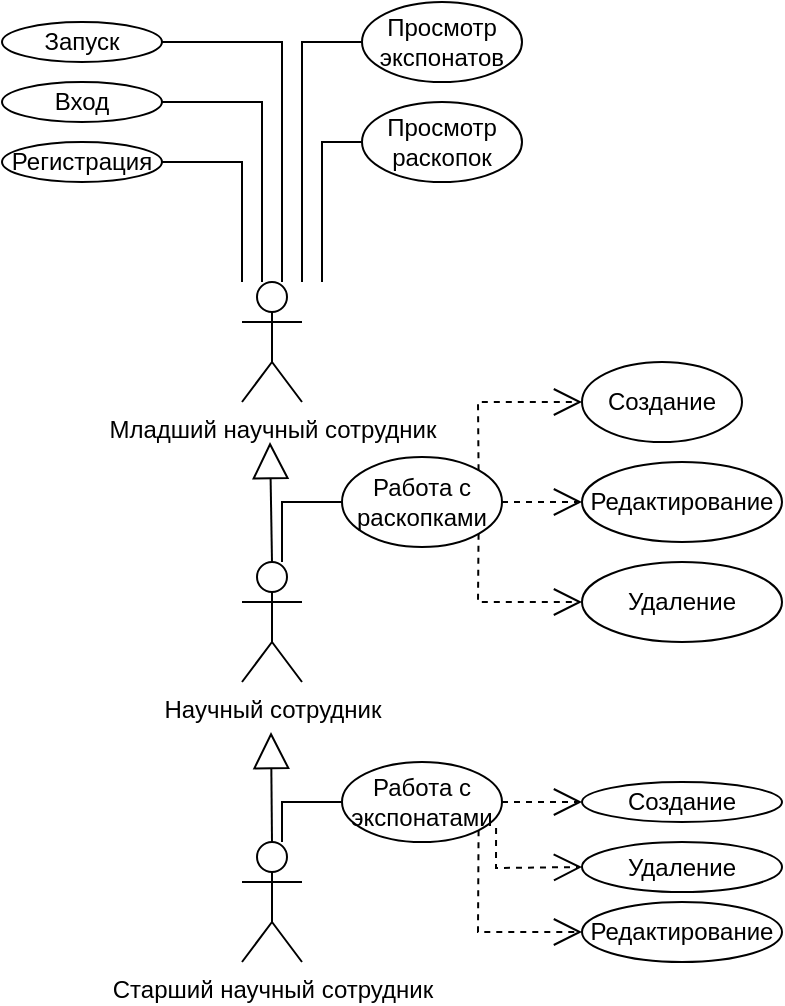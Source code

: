 <mxfile version="20.7.4" type="device"><diagram id="0IGd4lo29j1MvU_VLNlz" name="Страница 1"><mxGraphModel dx="1195" dy="708" grid="1" gridSize="10" guides="1" tooltips="1" connect="1" arrows="1" fold="1" page="1" pageScale="1" pageWidth="827" pageHeight="1169" math="0" shadow="0"><root><mxCell id="0"/><mxCell id="1" parent="0"/><mxCell id="bGXwNvkmvV8aNvhXHTD2-5" value="Младший научный сотрудник" style="shape=umlActor;verticalLabelPosition=bottom;verticalAlign=top;html=1;outlineConnect=0;" parent="1" vertex="1"><mxGeometry x="240" y="170" width="30" height="60" as="geometry"/></mxCell><mxCell id="bGXwNvkmvV8aNvhXHTD2-6" value="Вход" style="ellipse;whiteSpace=wrap;html=1;" parent="1" vertex="1"><mxGeometry x="120" y="70" width="80" height="20" as="geometry"/></mxCell><mxCell id="bGXwNvkmvV8aNvhXHTD2-7" value="Регистрация" style="ellipse;whiteSpace=wrap;html=1;" parent="1" vertex="1"><mxGeometry x="120" y="100" width="80" height="20" as="geometry"/></mxCell><mxCell id="bGXwNvkmvV8aNvhXHTD2-10" value="" style="endArrow=none;html=1;rounded=0;entryX=1;entryY=0.5;entryDx=0;entryDy=0;" parent="1" target="bGXwNvkmvV8aNvhXHTD2-11" edge="1"><mxGeometry width="50" height="50" relative="1" as="geometry"><mxPoint x="260" y="170" as="sourcePoint"/><mxPoint x="260" y="50" as="targetPoint"/><Array as="points"><mxPoint x="260" y="50"/></Array></mxGeometry></mxCell><mxCell id="bGXwNvkmvV8aNvhXHTD2-11" value="Запуск" style="ellipse;whiteSpace=wrap;html=1;" parent="1" vertex="1"><mxGeometry x="120" y="40" width="80" height="20" as="geometry"/></mxCell><mxCell id="bGXwNvkmvV8aNvhXHTD2-12" value="" style="endArrow=none;html=1;rounded=0;entryX=0;entryY=0.5;entryDx=0;entryDy=0;" parent="1" target="bGXwNvkmvV8aNvhXHTD2-15" edge="1"><mxGeometry width="50" height="50" relative="1" as="geometry"><mxPoint x="270" y="170" as="sourcePoint"/><mxPoint x="270" y="50.0" as="targetPoint"/><Array as="points"><mxPoint x="270" y="50"/></Array></mxGeometry></mxCell><mxCell id="bGXwNvkmvV8aNvhXHTD2-13" value="" style="endArrow=none;html=1;rounded=0;entryX=1;entryY=0.5;entryDx=0;entryDy=0;" parent="1" target="bGXwNvkmvV8aNvhXHTD2-7" edge="1"><mxGeometry width="50" height="50" relative="1" as="geometry"><mxPoint x="240.0" y="170" as="sourcePoint"/><mxPoint x="240.0" y="50.0" as="targetPoint"/><Array as="points"><mxPoint x="240" y="110"/></Array></mxGeometry></mxCell><mxCell id="bGXwNvkmvV8aNvhXHTD2-14" value="" style="endArrow=none;html=1;rounded=0;entryX=1;entryY=0.5;entryDx=0;entryDy=0;" parent="1" target="bGXwNvkmvV8aNvhXHTD2-6" edge="1"><mxGeometry width="50" height="50" relative="1" as="geometry"><mxPoint x="250.0" y="170" as="sourcePoint"/><mxPoint x="250.0" y="50.0" as="targetPoint"/><Array as="points"><mxPoint x="250" y="80"/></Array></mxGeometry></mxCell><mxCell id="bGXwNvkmvV8aNvhXHTD2-15" value="Просмотр экспонатов" style="ellipse;whiteSpace=wrap;html=1;" parent="1" vertex="1"><mxGeometry x="300" y="30" width="80" height="40" as="geometry"/></mxCell><mxCell id="bGXwNvkmvV8aNvhXHTD2-16" value="Научный сотрудник" style="shape=umlActor;verticalLabelPosition=bottom;verticalAlign=top;html=1;outlineConnect=0;" parent="1" vertex="1"><mxGeometry x="240" y="310" width="30" height="60" as="geometry"/></mxCell><mxCell id="bGXwNvkmvV8aNvhXHTD2-17" value="" style="endArrow=block;endSize=16;endFill=0;html=1;rounded=0;exitX=0.5;exitY=0;exitDx=0;exitDy=0;exitPerimeter=0;" parent="1" source="bGXwNvkmvV8aNvhXHTD2-16" edge="1"><mxGeometry width="160" relative="1" as="geometry"><mxPoint x="174" y="270" as="sourcePoint"/><mxPoint x="254" y="250" as="targetPoint"/></mxGeometry></mxCell><mxCell id="bGXwNvkmvV8aNvhXHTD2-21" value="" style="endArrow=none;html=1;rounded=0;entryX=0;entryY=0.5;entryDx=0;entryDy=0;" parent="1" target="bGXwNvkmvV8aNvhXHTD2-22" edge="1"><mxGeometry width="50" height="50" relative="1" as="geometry"><mxPoint x="260" y="310" as="sourcePoint"/><mxPoint x="260" y="280" as="targetPoint"/><Array as="points"><mxPoint x="260" y="280"/></Array></mxGeometry></mxCell><mxCell id="bGXwNvkmvV8aNvhXHTD2-22" value="Работа с раскопками" style="ellipse;whiteSpace=wrap;html=1;" parent="1" vertex="1"><mxGeometry x="290" y="257.5" width="80" height="45" as="geometry"/></mxCell><mxCell id="bGXwNvkmvV8aNvhXHTD2-23" value="" style="endArrow=open;endSize=12;dashed=1;html=1;rounded=0;exitX=1;exitY=0;exitDx=0;exitDy=0;entryX=0;entryY=0.5;entryDx=0;entryDy=0;" parent="1" source="bGXwNvkmvV8aNvhXHTD2-22" target="bGXwNvkmvV8aNvhXHTD2-24" edge="1"><mxGeometry width="160" relative="1" as="geometry"><mxPoint x="410" y="290" as="sourcePoint"/><mxPoint x="340" y="190" as="targetPoint"/><Array as="points"><mxPoint x="358" y="230"/></Array></mxGeometry></mxCell><mxCell id="bGXwNvkmvV8aNvhXHTD2-24" value="Создание" style="ellipse;whiteSpace=wrap;html=1;" parent="1" vertex="1"><mxGeometry x="410" y="210" width="80" height="40" as="geometry"/></mxCell><mxCell id="bGXwNvkmvV8aNvhXHTD2-25" value="Редактирование" style="ellipse;whiteSpace=wrap;html=1;" parent="1" vertex="1"><mxGeometry x="410" y="260" width="100" height="40" as="geometry"/></mxCell><mxCell id="bGXwNvkmvV8aNvhXHTD2-26" value="" style="endArrow=open;endSize=12;dashed=1;html=1;rounded=0;entryX=0;entryY=0.5;entryDx=0;entryDy=0;exitX=1;exitY=0.5;exitDx=0;exitDy=0;" parent="1" source="bGXwNvkmvV8aNvhXHTD2-22" target="bGXwNvkmvV8aNvhXHTD2-25" edge="1"><mxGeometry width="160" relative="1" as="geometry"><mxPoint x="350" y="260" as="sourcePoint"/><mxPoint x="370" y="100" as="targetPoint"/></mxGeometry></mxCell><mxCell id="bGXwNvkmvV8aNvhXHTD2-27" value="Старший научный сотрудник" style="shape=umlActor;verticalLabelPosition=bottom;verticalAlign=top;html=1;outlineConnect=0;" parent="1" vertex="1"><mxGeometry x="240" y="450" width="30" height="60" as="geometry"/></mxCell><mxCell id="bGXwNvkmvV8aNvhXHTD2-29" value="Работа с экспонатами" style="ellipse;whiteSpace=wrap;html=1;" parent="1" vertex="1"><mxGeometry x="290" y="410" width="80" height="40" as="geometry"/></mxCell><mxCell id="bGXwNvkmvV8aNvhXHTD2-30" value="" style="endArrow=open;endSize=12;dashed=1;html=1;rounded=0;entryX=0;entryY=0.5;entryDx=0;entryDy=0;exitX=1;exitY=0.5;exitDx=0;exitDy=0;" parent="1" source="bGXwNvkmvV8aNvhXHTD2-29" target="bGXwNvkmvV8aNvhXHTD2-32" edge="1"><mxGeometry width="160" relative="1" as="geometry"><mxPoint x="370" y="424.63" as="sourcePoint"/><mxPoint x="410" y="424.63" as="targetPoint"/></mxGeometry></mxCell><mxCell id="bGXwNvkmvV8aNvhXHTD2-31" value="Редактирование" style="ellipse;whiteSpace=wrap;html=1;" parent="1" vertex="1"><mxGeometry x="410" y="480" width="100" height="30" as="geometry"/></mxCell><mxCell id="bGXwNvkmvV8aNvhXHTD2-32" value="Создание" style="ellipse;whiteSpace=wrap;html=1;" parent="1" vertex="1"><mxGeometry x="410" y="420" width="100" height="20" as="geometry"/></mxCell><mxCell id="bGXwNvkmvV8aNvhXHTD2-33" value="" style="endArrow=open;endSize=12;dashed=1;html=1;rounded=0;entryX=0;entryY=0.5;entryDx=0;entryDy=0;exitX=1;exitY=1;exitDx=0;exitDy=0;" parent="1" source="bGXwNvkmvV8aNvhXHTD2-29" target="bGXwNvkmvV8aNvhXHTD2-31" edge="1"><mxGeometry width="160" relative="1" as="geometry"><mxPoint x="370" y="430.0" as="sourcePoint"/><mxPoint x="410" y="430.0" as="targetPoint"/><Array as="points"><mxPoint x="358" y="495"/></Array></mxGeometry></mxCell><mxCell id="bGXwNvkmvV8aNvhXHTD2-34" value="Удаление" style="ellipse;whiteSpace=wrap;html=1;" parent="1" vertex="1"><mxGeometry x="410" y="450" width="100" height="25" as="geometry"/></mxCell><mxCell id="bGXwNvkmvV8aNvhXHTD2-35" value="" style="endArrow=open;endSize=12;dashed=1;html=1;rounded=0;entryX=0;entryY=0.5;entryDx=0;entryDy=0;exitX=0.963;exitY=0.825;exitDx=0;exitDy=0;exitPerimeter=0;" parent="1" source="bGXwNvkmvV8aNvhXHTD2-29" target="bGXwNvkmvV8aNvhXHTD2-34" edge="1"><mxGeometry width="160" relative="1" as="geometry"><mxPoint x="368.459" y="445.541" as="sourcePoint"/><mxPoint x="420" y="555" as="targetPoint"/><Array as="points"><mxPoint x="367" y="463"/></Array></mxGeometry></mxCell><mxCell id="gSE88ryynQfz-dlZ2ELQ-1" value="" style="endArrow=none;html=1;rounded=0;entryX=0;entryY=0.5;entryDx=0;entryDy=0;" edge="1" parent="1" target="gSE88ryynQfz-dlZ2ELQ-2"><mxGeometry width="50" height="50" relative="1" as="geometry"><mxPoint x="280" y="170" as="sourcePoint"/><mxPoint x="280" y="60.0" as="targetPoint"/><Array as="points"><mxPoint x="280" y="100"/></Array></mxGeometry></mxCell><mxCell id="gSE88ryynQfz-dlZ2ELQ-2" value="Просмотр раскопок" style="ellipse;whiteSpace=wrap;html=1;" vertex="1" parent="1"><mxGeometry x="300" y="80" width="80" height="40" as="geometry"/></mxCell><mxCell id="gSE88ryynQfz-dlZ2ELQ-3" value="Удаление" style="ellipse;whiteSpace=wrap;html=1;" vertex="1" parent="1"><mxGeometry x="410" y="310" width="100" height="40" as="geometry"/></mxCell><mxCell id="gSE88ryynQfz-dlZ2ELQ-4" value="" style="endArrow=open;endSize=12;dashed=1;html=1;rounded=0;entryX=0;entryY=0.5;entryDx=0;entryDy=0;exitX=1;exitY=1;exitDx=0;exitDy=0;" edge="1" parent="1" source="bGXwNvkmvV8aNvhXHTD2-22" target="gSE88ryynQfz-dlZ2ELQ-3"><mxGeometry width="160" relative="1" as="geometry"><mxPoint x="380.0" y="290" as="sourcePoint"/><mxPoint x="420" y="290" as="targetPoint"/><Array as="points"><mxPoint x="358" y="330"/></Array></mxGeometry></mxCell><mxCell id="gSE88ryynQfz-dlZ2ELQ-5" value="" style="endArrow=block;endSize=16;endFill=0;html=1;rounded=0;" edge="1" parent="1"><mxGeometry width="160" relative="1" as="geometry"><mxPoint x="255" y="450" as="sourcePoint"/><mxPoint x="254.5" y="395" as="targetPoint"/></mxGeometry></mxCell><mxCell id="gSE88ryynQfz-dlZ2ELQ-6" value="" style="endArrow=none;html=1;rounded=0;entryX=0;entryY=0.5;entryDx=0;entryDy=0;" edge="1" parent="1" target="bGXwNvkmvV8aNvhXHTD2-29"><mxGeometry width="50" height="50" relative="1" as="geometry"><mxPoint x="260" y="450" as="sourcePoint"/><mxPoint x="300.0" y="290.0" as="targetPoint"/><Array as="points"><mxPoint x="260" y="430"/></Array></mxGeometry></mxCell></root></mxGraphModel></diagram></mxfile>